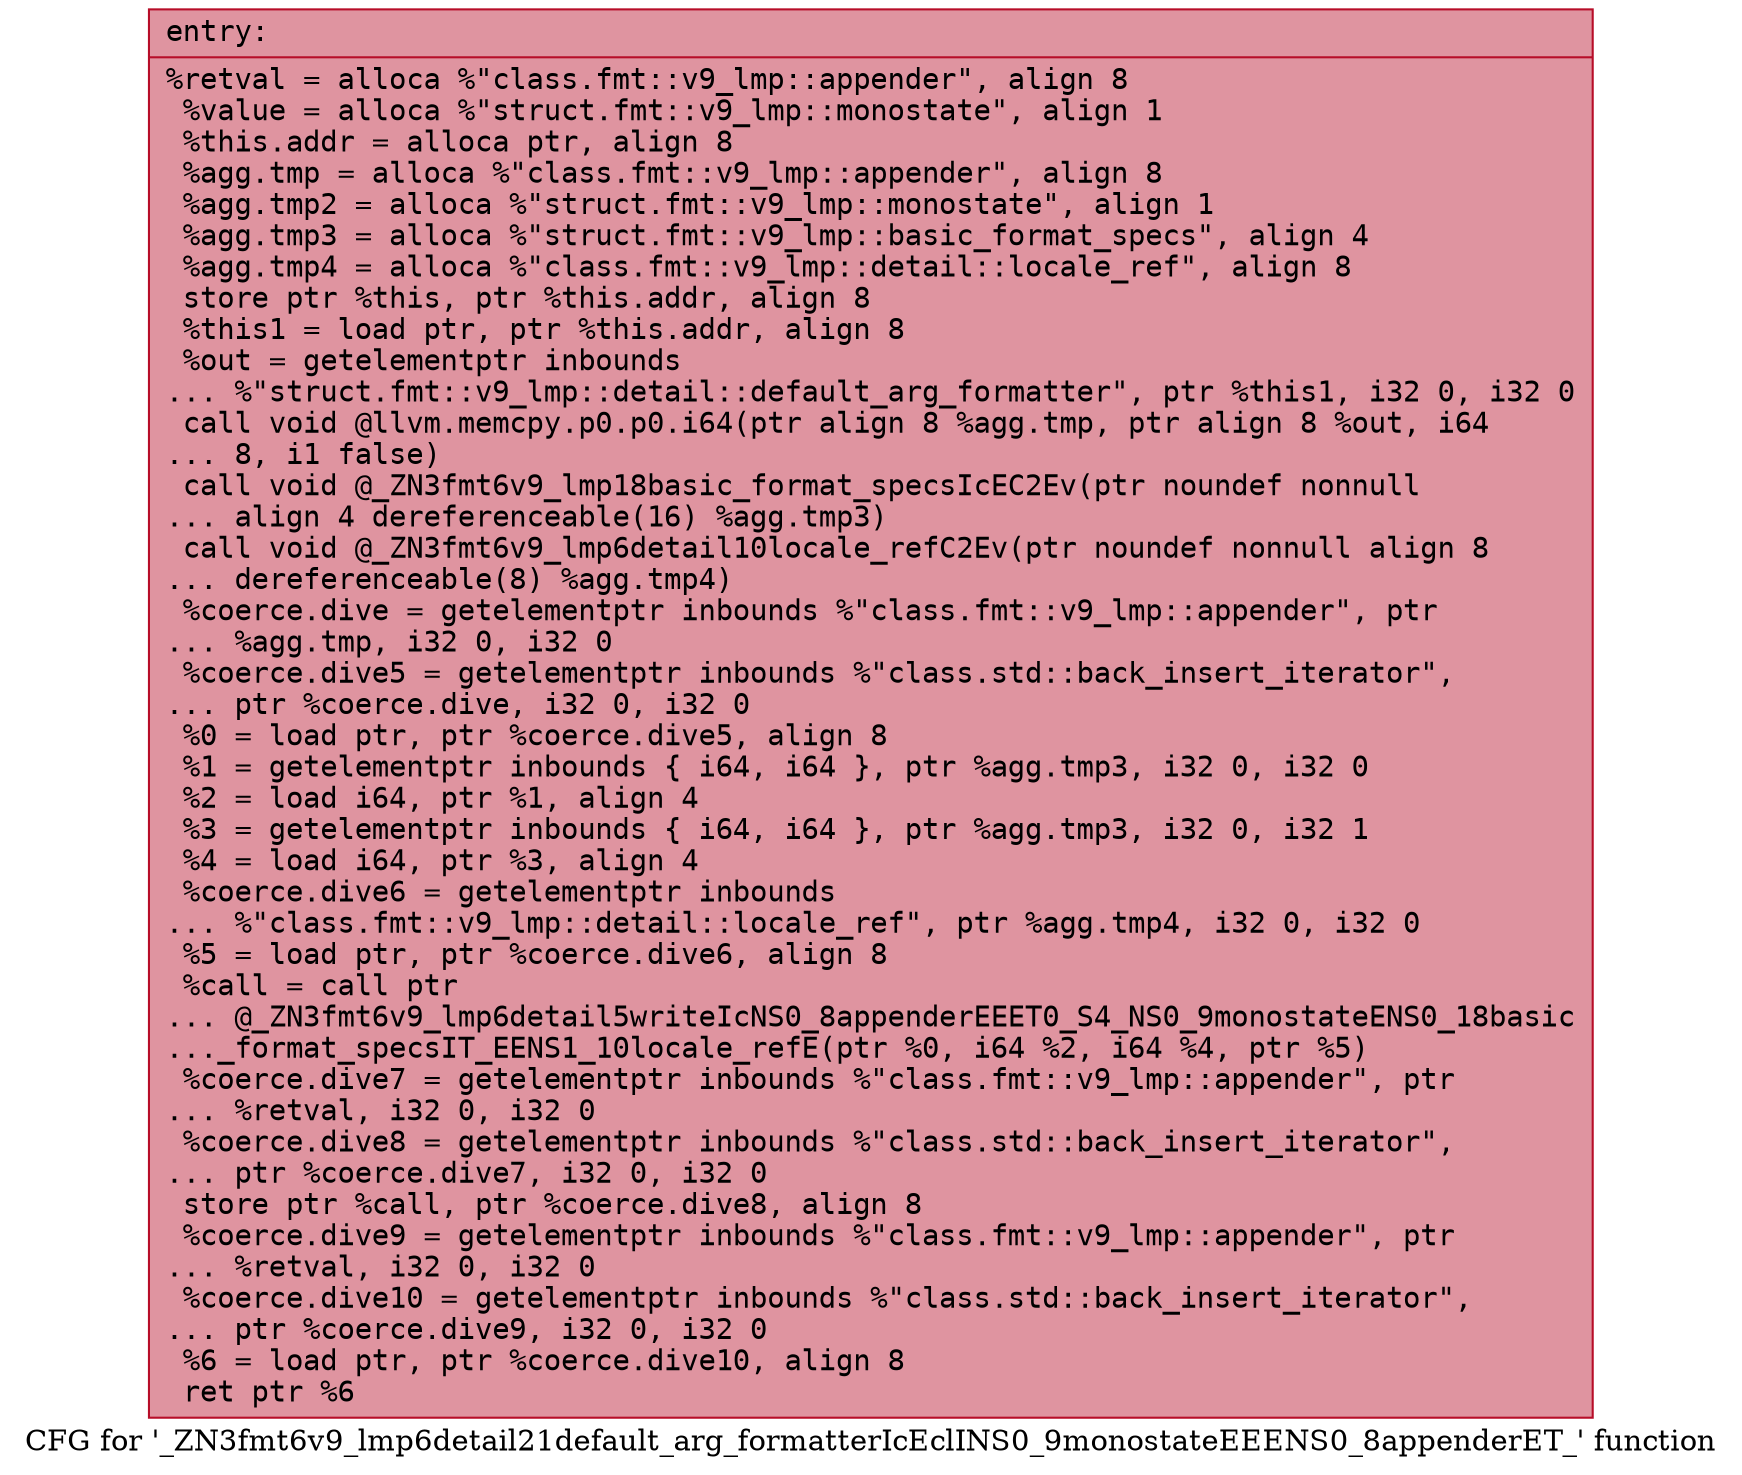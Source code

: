 digraph "CFG for '_ZN3fmt6v9_lmp6detail21default_arg_formatterIcEclINS0_9monostateEEENS0_8appenderET_' function" {
	label="CFG for '_ZN3fmt6v9_lmp6detail21default_arg_formatterIcEclINS0_9monostateEEENS0_8appenderET_' function";

	Node0x55fec3089440 [shape=record,color="#b70d28ff", style=filled, fillcolor="#b70d2870" fontname="Courier",label="{entry:\l|  %retval = alloca %\"class.fmt::v9_lmp::appender\", align 8\l  %value = alloca %\"struct.fmt::v9_lmp::monostate\", align 1\l  %this.addr = alloca ptr, align 8\l  %agg.tmp = alloca %\"class.fmt::v9_lmp::appender\", align 8\l  %agg.tmp2 = alloca %\"struct.fmt::v9_lmp::monostate\", align 1\l  %agg.tmp3 = alloca %\"struct.fmt::v9_lmp::basic_format_specs\", align 4\l  %agg.tmp4 = alloca %\"class.fmt::v9_lmp::detail::locale_ref\", align 8\l  store ptr %this, ptr %this.addr, align 8\l  %this1 = load ptr, ptr %this.addr, align 8\l  %out = getelementptr inbounds\l... %\"struct.fmt::v9_lmp::detail::default_arg_formatter\", ptr %this1, i32 0, i32 0\l  call void @llvm.memcpy.p0.p0.i64(ptr align 8 %agg.tmp, ptr align 8 %out, i64\l... 8, i1 false)\l  call void @_ZN3fmt6v9_lmp18basic_format_specsIcEC2Ev(ptr noundef nonnull\l... align 4 dereferenceable(16) %agg.tmp3)\l  call void @_ZN3fmt6v9_lmp6detail10locale_refC2Ev(ptr noundef nonnull align 8\l... dereferenceable(8) %agg.tmp4)\l  %coerce.dive = getelementptr inbounds %\"class.fmt::v9_lmp::appender\", ptr\l... %agg.tmp, i32 0, i32 0\l  %coerce.dive5 = getelementptr inbounds %\"class.std::back_insert_iterator\",\l... ptr %coerce.dive, i32 0, i32 0\l  %0 = load ptr, ptr %coerce.dive5, align 8\l  %1 = getelementptr inbounds \{ i64, i64 \}, ptr %agg.tmp3, i32 0, i32 0\l  %2 = load i64, ptr %1, align 4\l  %3 = getelementptr inbounds \{ i64, i64 \}, ptr %agg.tmp3, i32 0, i32 1\l  %4 = load i64, ptr %3, align 4\l  %coerce.dive6 = getelementptr inbounds\l... %\"class.fmt::v9_lmp::detail::locale_ref\", ptr %agg.tmp4, i32 0, i32 0\l  %5 = load ptr, ptr %coerce.dive6, align 8\l  %call = call ptr\l... @_ZN3fmt6v9_lmp6detail5writeIcNS0_8appenderEEET0_S4_NS0_9monostateENS0_18basic\l..._format_specsIT_EENS1_10locale_refE(ptr %0, i64 %2, i64 %4, ptr %5)\l  %coerce.dive7 = getelementptr inbounds %\"class.fmt::v9_lmp::appender\", ptr\l... %retval, i32 0, i32 0\l  %coerce.dive8 = getelementptr inbounds %\"class.std::back_insert_iterator\",\l... ptr %coerce.dive7, i32 0, i32 0\l  store ptr %call, ptr %coerce.dive8, align 8\l  %coerce.dive9 = getelementptr inbounds %\"class.fmt::v9_lmp::appender\", ptr\l... %retval, i32 0, i32 0\l  %coerce.dive10 = getelementptr inbounds %\"class.std::back_insert_iterator\",\l... ptr %coerce.dive9, i32 0, i32 0\l  %6 = load ptr, ptr %coerce.dive10, align 8\l  ret ptr %6\l}"];
}
